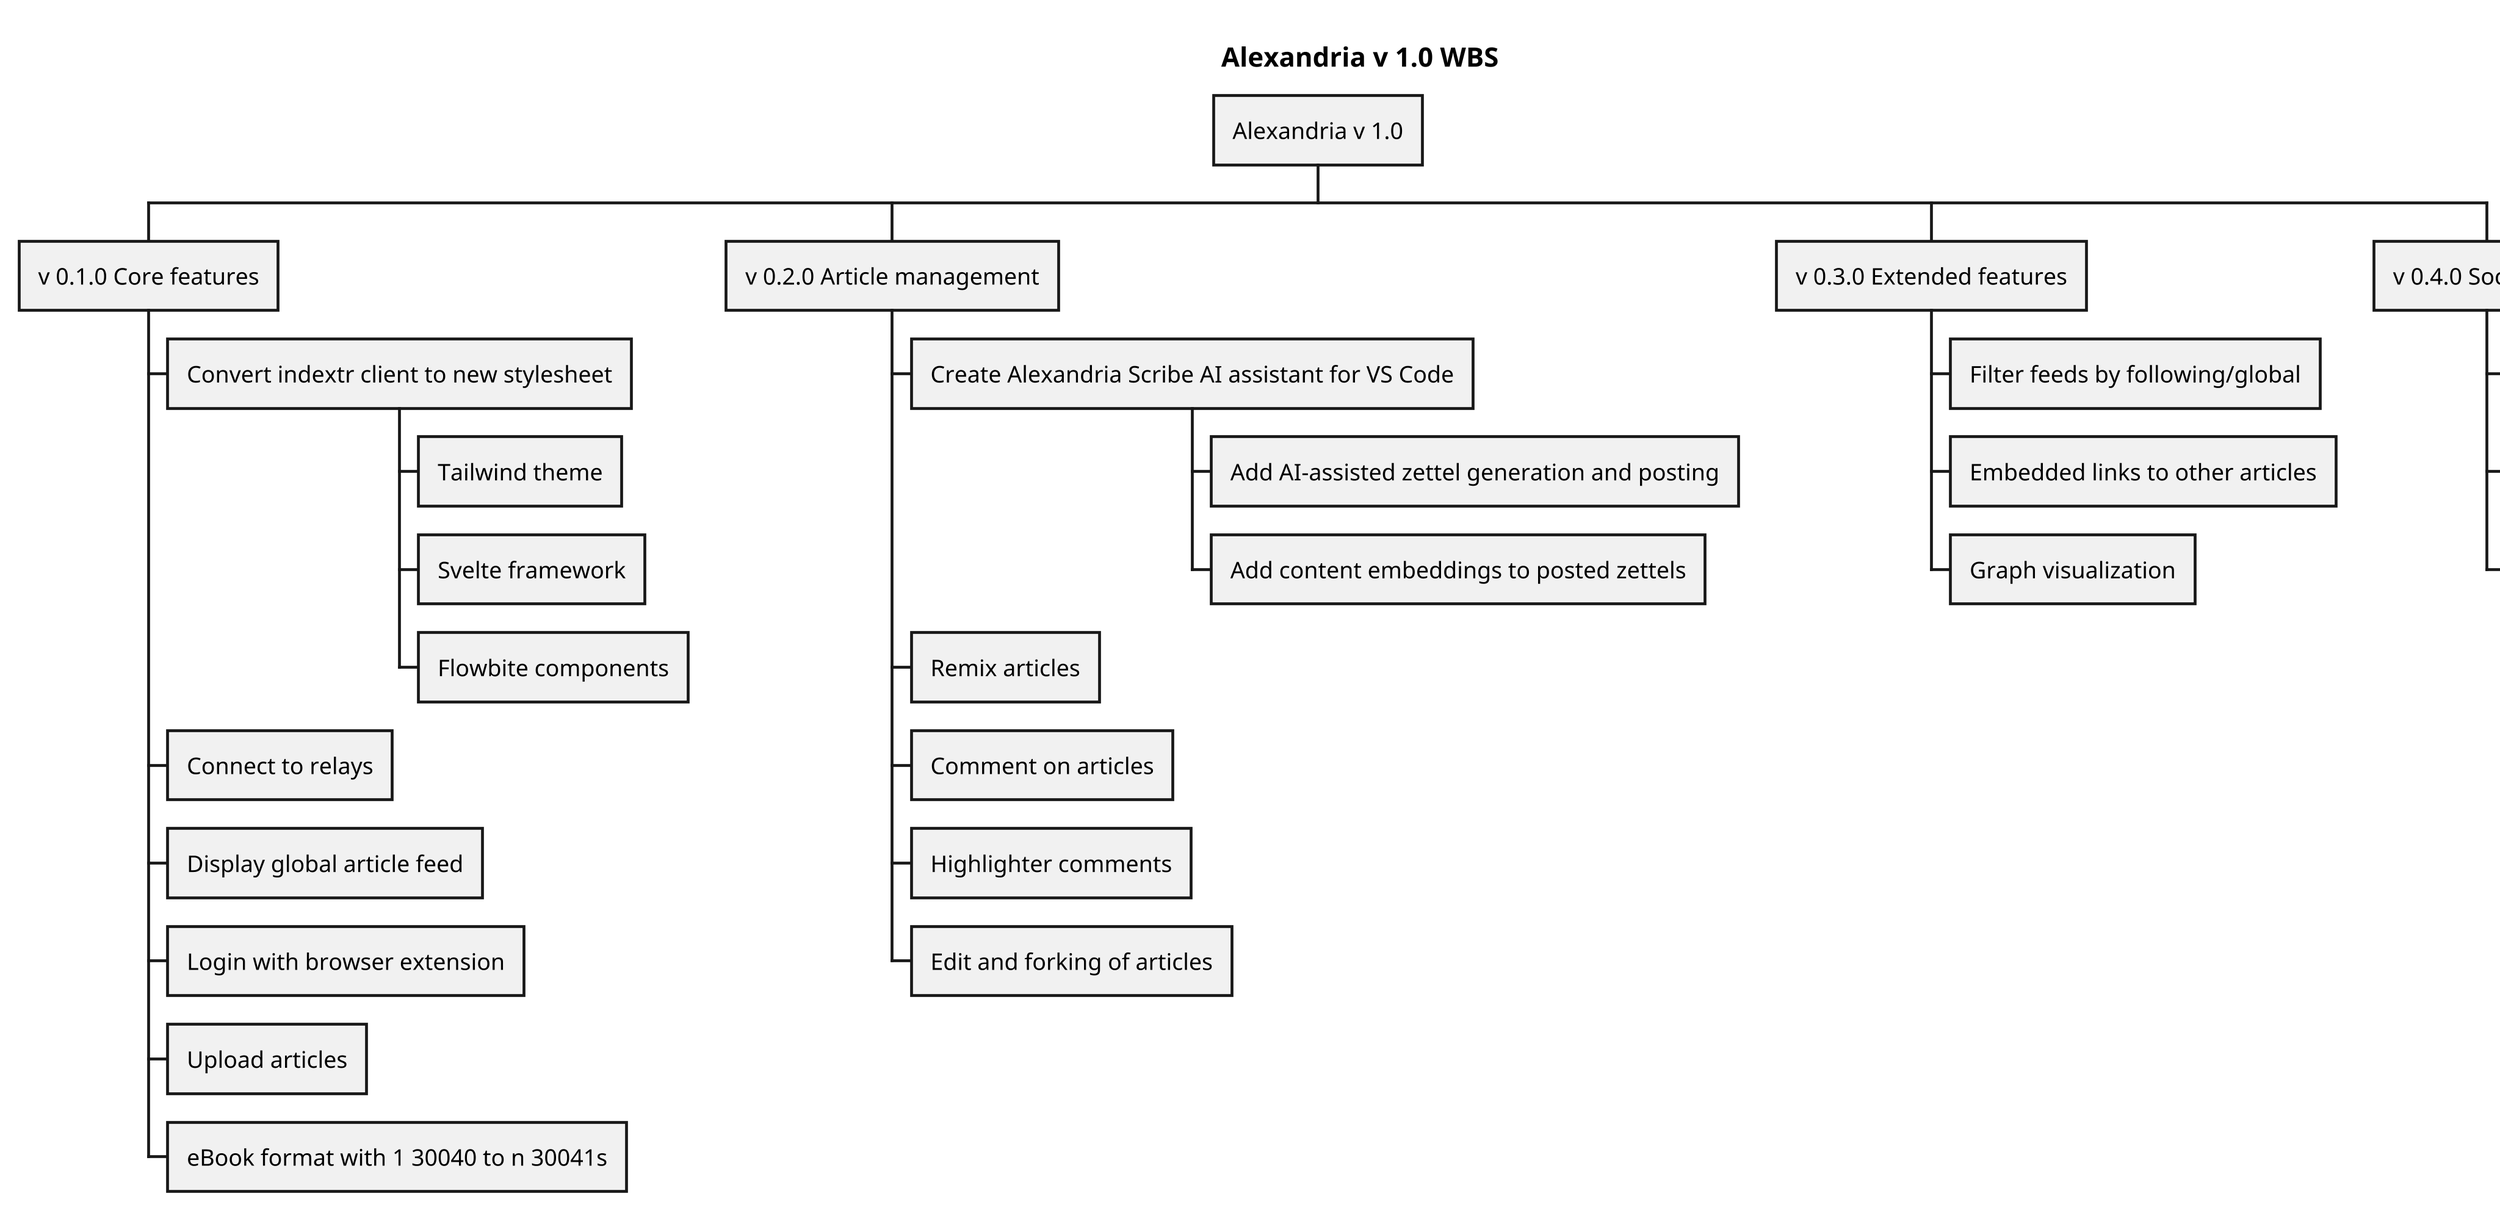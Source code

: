 @startwbs Alexandria_v1.0_WBS

skinparam dpi 300
title Alexandria v 1.0 WBS

* Alexandria v 1.0
** v 0.1.0 Core features
*** Convert indextr client to new stylesheet
**** Tailwind theme
**** Svelte framework
**** Flowbite components
*** Connect to relays
*** Display global article feed
*** Login with browser extension
*** Upload articles
*** eBook format with 1 30040 to n 30041s
** v 0.2.0 Article management
*** Create Alexandria Scribe AI assistant for VS Code
**** Add AI-assisted zettel generation and posting
**** Add content embeddings to posted zettels
*** Remix articles
*** Comment on articles
*** Highlighter comments
*** Edit and forking of articles
** v 0.3.0 Extended features
*** Filter feeds by following/global
*** Embedded links to other articles
*** Graph visualization
** v 0.4.0 Socializing
*** Communities and groups
*** Scheduling
*** Teleconference with chat

@endwbs
